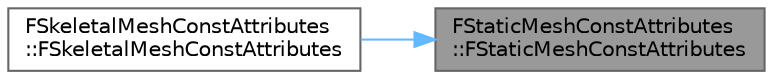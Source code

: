 digraph "FStaticMeshConstAttributes::FStaticMeshConstAttributes"
{
 // INTERACTIVE_SVG=YES
 // LATEX_PDF_SIZE
  bgcolor="transparent";
  edge [fontname=Helvetica,fontsize=10,labelfontname=Helvetica,labelfontsize=10];
  node [fontname=Helvetica,fontsize=10,shape=box,height=0.2,width=0.4];
  rankdir="RL";
  Node1 [id="Node000001",label="FStaticMeshConstAttributes\l::FStaticMeshConstAttributes",height=0.2,width=0.4,color="gray40", fillcolor="grey60", style="filled", fontcolor="black",tooltip=" "];
  Node1 -> Node2 [id="edge1_Node000001_Node000002",dir="back",color="steelblue1",style="solid",tooltip=" "];
  Node2 [id="Node000002",label="FSkeletalMeshConstAttributes\l::FSkeletalMeshConstAttributes",height=0.2,width=0.4,color="grey40", fillcolor="white", style="filled",URL="$d9/ddf/classFSkeletalMeshConstAttributes.html#aba412540b6a7dddfdcce3d372cbc1bf9",tooltip=" "];
}
